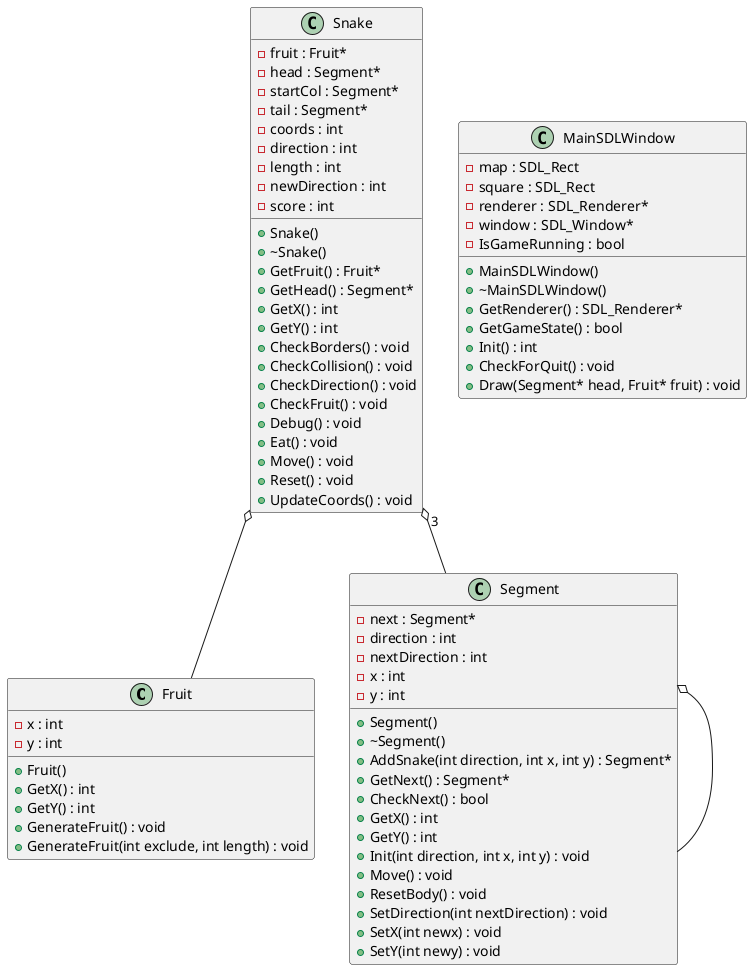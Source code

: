 @startuml





/' Objects '/

class Fruit {
	+Fruit()
	+GetX() : int
	+GetY() : int
	-x : int
	-y : int
	+GenerateFruit() : void
	+GenerateFruit(int exclude, int length) : void
}


class MainSDLWindow {
	+MainSDLWindow()
	+~MainSDLWindow()
	-map : SDL_Rect
	-square : SDL_Rect
	+GetRenderer() : SDL_Renderer*
	-renderer : SDL_Renderer*
	-window : SDL_Window*
	+GetGameState() : bool
	-IsGameRunning : bool
	+Init() : int
	+CheckForQuit() : void
	+Draw(Segment* head, Fruit* fruit) : void
}


class Segment {
	+Segment()
	+~Segment()
	+AddSnake(int direction, int x, int y) : Segment*
	+GetNext() : Segment*
	-next : Segment*
	+CheckNext() : bool
	+GetX() : int
	+GetY() : int
	-direction : int
	-nextDirection : int
	-x : int
	-y : int
	+Init(int direction, int x, int y) : void
	+Move() : void
	+ResetBody() : void
	+SetDirection(int nextDirection) : void
	+SetX(int newx) : void
	+SetY(int newy) : void
}


class Snake {
	+Snake()
	+~Snake()
	+GetFruit() : Fruit*
	-fruit : Fruit*
	+GetHead() : Segment*
	-head : Segment*
	-startCol : Segment*
	-tail : Segment*
	+GetX() : int
	+GetY() : int
	-coords : int
	-direction : int
	-length : int
	-newDirection : int
	-score : int
	+CheckBorders() : void
	+CheckCollision() : void
	+CheckDirection() : void
	+CheckFruit() : void
	+Debug() : void
	+Eat() : void
	+Move() : void
	+Reset() : void
	+UpdateCoords() : void
}





/' Inheritance relationships '/




/' Aggregation relationships '/

.Segment o-- .Segment


.Snake o-- .Fruit


.Snake "3" o-- .Segment






/' Nested objects '/



@enduml

